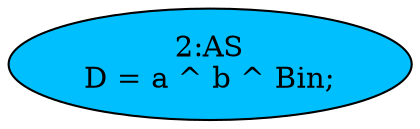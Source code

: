 strict digraph "" {
	node [label="\N"];
	"2:AS"	 [ast="<pyverilog.vparser.ast.Assign object at 0x7f98e4f5d810>",
		def_var="['D']",
		fillcolor=deepskyblue,
		label="2:AS
D = a ^ b ^ Bin;",
		statements="[]",
		style=filled,
		typ=Assign,
		use_var="['a', 'b', 'Bin']"];
}
